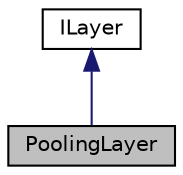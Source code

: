 digraph "PoolingLayer"
{
 // LATEX_PDF_SIZE
  edge [fontname="Helvetica",fontsize="10",labelfontname="Helvetica",labelfontsize="10"];
  node [fontname="Helvetica",fontsize="10",shape=record];
  Node1 [label="PoolingLayer",height=0.2,width=0.4,color="black", fillcolor="grey75", style="filled", fontcolor="black",tooltip="Pooling Layer."];
  Node2 -> Node1 [dir="back",color="midnightblue",fontsize="10",style="solid",fontname="Helvetica"];
  Node2 [label="ILayer",height=0.2,width=0.4,color="black", fillcolor="white", style="filled",URL="$classarm__compute_1_1graph_1_1frontend_1_1_i_layer.xhtml",tooltip="ILayer interface."];
}
